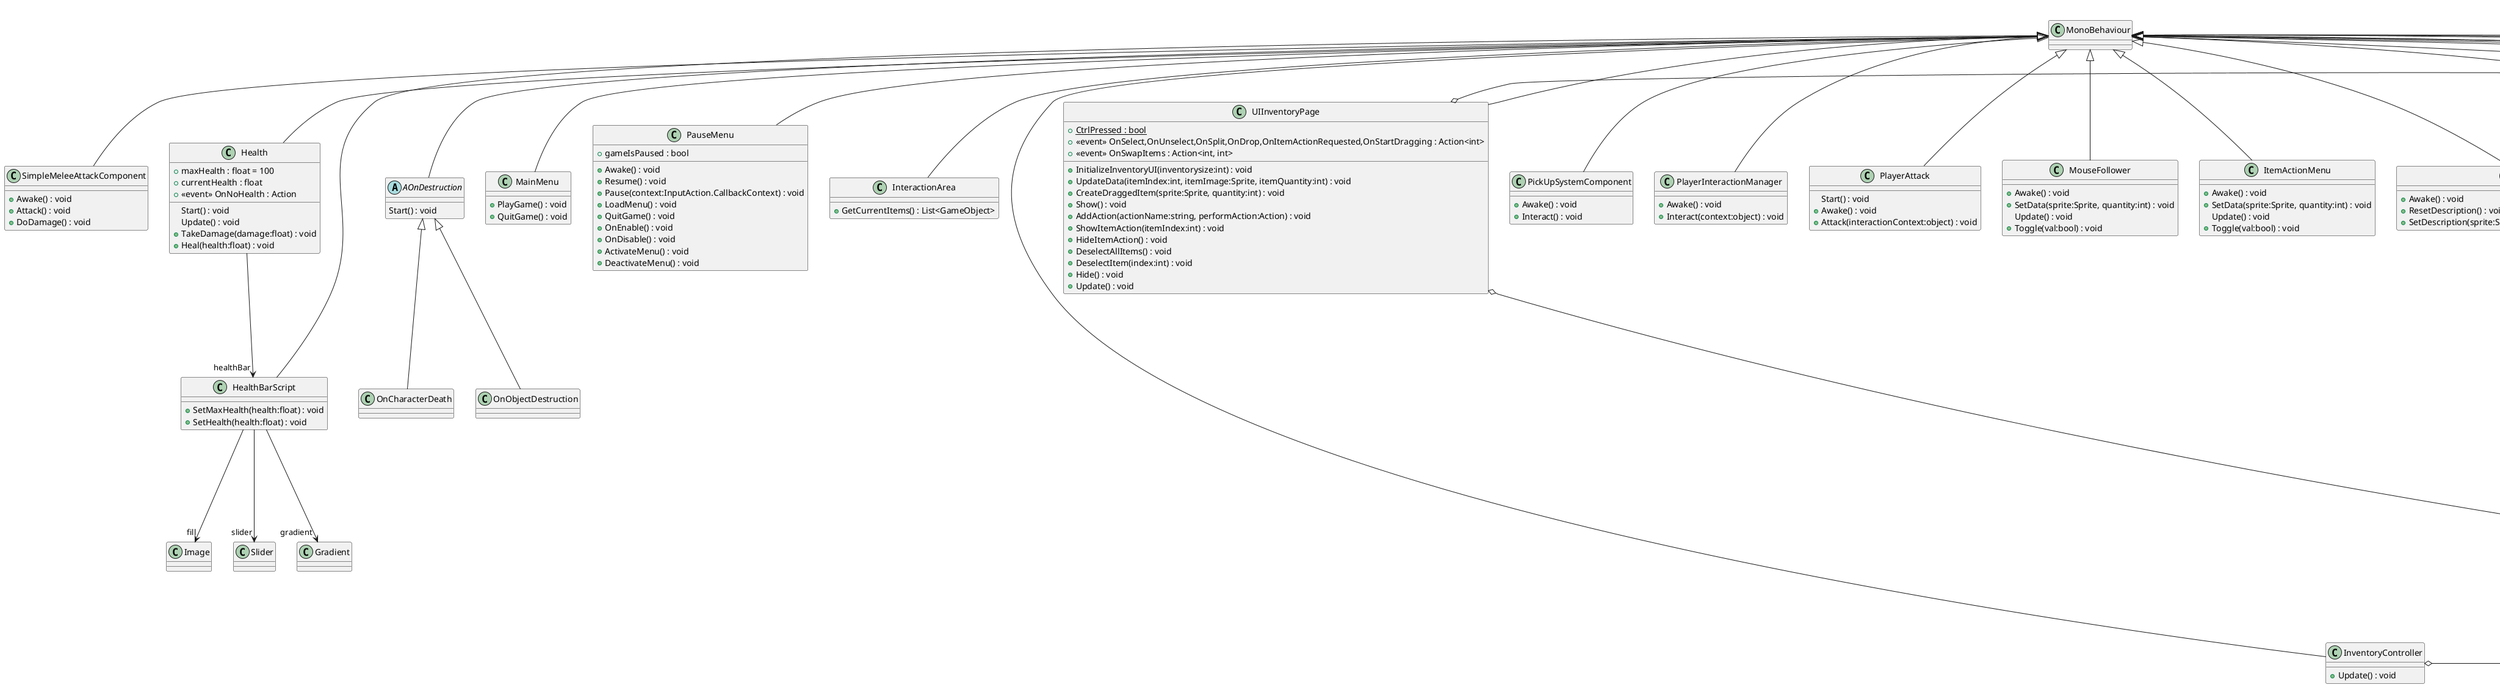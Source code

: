 @startuml
class Utils <<static>> {
    + {static} HideIfClickedOutside(panel:GameObject) : void
    + {static} PositionBetween(v1:Vector3, v2:Vector3, percentage:float) : Vector3
}
class SpriteMaskController {
    + Awake() : void
    + Update() : void
    + OnTriggerEnter2D(collision:Collider2D) : void
    + OnTriggerExit2D(collision:Collider2D) : void
}
MonoBehaviour <|-- SpriteMaskController
class InteractiveObject {
    + ShowHighlight() : void
    + HideHighlight() : void
}
MonoBehaviour <|-- InteractiveObject
class AttachToObject {
    + FixedUpdate() : void
}
MonoBehaviour <|-- AttachToObject
class "@PlayerInput" <<partial>> {
    + @PlayerInput()
    + Dispose() : void
    + bindingMask : InputBinding? <<get>> <<set>>
    + devices : ReadOnlyArray<InputDevice>? <<get>> <<set>>
    + Contains(action:InputAction) : bool
    + GetEnumerator() : IEnumerator<InputAction>
    GetEnumerator() : IEnumerator
    + Enable() : void
    + Disable() : void
    + FindAction(actionNameOrId:string, throwIfNotFound:bool) : InputAction
    + FindBinding(bindingMask:InputBinding, action:InputAction) : int
}
class "ReadOnlyArray`1"<T> {
}
class "IEnumerable`1"<T> {
}
class PlayerActions <<struct>> {
    + PlayerActions(wrapper:@PlayerInput)
    + Get() : InputActionMap
    + Enable() : void
    + Disable() : void
    + enabled : bool <<get>>
    + SetCallbacks(instance:IPlayerActions) : void
}
class MenuActions <<struct>> {
    + MenuActions(wrapper:@PlayerInput)
    + Get() : InputActionMap
    + Enable() : void
    + Disable() : void
    + enabled : bool <<get>>
    + SetCallbacks(instance:IMenuActions) : void
}
interface IPlayerActions {
    OnMove(context:InputAction.CallbackContext) : void
    OnInteract(context:InputAction.CallbackContext) : void
}
interface IMenuActions {
    OnEscape(context:InputAction.CallbackContext) : void
}
IInputActionCollection2 <|-- "@PlayerInput"
IDisposable <|-- "@PlayerInput"
"@PlayerInput" --> "asset" InputActionAsset
"@PlayerInput" --> "controlSchemes<InputControlScheme>" "ReadOnlyArray`1"
"@PlayerInput" --> "bindings<InputBinding>" "IEnumerable`1"
"@PlayerInput" --> "@Player" PlayerActions
"@PlayerInput" --> "@Menu" MenuActions
"@PlayerInput" --> "KeyboardMouseScheme" InputControlScheme
"@PlayerInput" --> "GamepadScheme" InputControlScheme
"@PlayerInput" --> "TouchScheme" InputControlScheme
"@PlayerInput" --> "JoystickScheme" InputControlScheme
"@PlayerInput" --> "XRScheme" InputControlScheme
"@PlayerInput" +-- PlayerActions
PlayerActions --> "@Move" InputAction
PlayerActions --> "@Interact" InputAction
"@PlayerInput" +-- MenuActions
MenuActions --> "@Escape" InputAction
"@PlayerInput" +-- IPlayerActions
"@PlayerInput" +-- IMenuActions
class GlobalConstants {
    + {static} <<readonly>> PLAYER_IDLE_ANIMATION_TRIGGER : string = "player_idle_animation_trigger"
    + {static} <<readonly>> PLAYER_WALK_DOWN_ANIMATION_TRIGGER : string = "player_walk_down_animation_trigger"
    + {static} <<readonly>> PLAYER_WALK_UP_ANIMATION_TRIGGER : string = "player_walk_up_animation_trigger"
    + {static} <<readonly>> PLAYER_WALK_SIDE_ANIMATION_TRIGGER : string = "player_walk_side_animation_trigger"
}
ScriptableObject <|-- GlobalConstants
class EnemyGhostController {
    + Start() : void
    + Update() : void
    + RunAway() : void
    + FixedUpdate() : void
}
MonoBehaviour <|-- EnemyGhostController
EnemyGhostController --> "target" GameObject
EnemyGhostController --> "animator" Animator
class DetectionArea {
    +  <<event>> OnAreaEnter,OnAreaStay,OnAreaExit : Action<Collider2D> 
    + OnTriggerEnter2D(collision:Collider2D) : void
    + OnTriggerStay2D(collision:Collider2D) : void
    + OnTriggerExit2D(collision:Collider2D) : void
}
MonoBehaviour <|-- DetectionArea
class SimpleMeleeAttackComponent {
    + Awake() : void
    + Attack() : void
    + DoDamage() : void
}
MonoBehaviour <|-- SimpleMeleeAttackComponent
class HealthBarScript {
    + SetMaxHealth(health:float) : void
    + SetHealth(health:float) : void
}
MonoBehaviour <|-- HealthBarScript
HealthBarScript --> "slider" Slider
HealthBarScript --> "gradient" Gradient
HealthBarScript --> "fill" Image
class OnObjectDestruction {
}
AOnDestruction <|-- OnObjectDestruction
abstract class AOnDestruction {
    Start() : void
}
MonoBehaviour <|-- AOnDestruction
class Health {
    + maxHealth : float = 100
    + currentHealth : float
    +  <<event>> OnNoHealth : Action 
    Start() : void
    Update() : void
    + TakeDamage(damage:float) : void
    + Heal(health:float) : void
}
MonoBehaviour <|-- Health
Health --> "healthBar" HealthBarScript
class OnCharacterDeath {
}
AOnDestruction <|-- OnCharacterDeath
class MainMenu {
    + PlayGame() : void
    + QuitGame() : void
}
MonoBehaviour <|-- MainMenu
class PauseMenu {
    + gameIsPaused : bool
    + Awake() : void
    + Resume() : void
    + Pause(context:InputAction.CallbackContext) : void
    + LoadMenu() : void
    + QuitGame() : void
    + OnEnable() : void
    + OnDisable() : void
    + ActivateMenu() : void
    + DeactivateMenu() : void
}
MonoBehaviour <|-- PauseMenu
interface IInteraction {
    + Interact(context:object) : void
}
interface "IInteractionInvoker`1"<T> {
    +  <<event>> OnInteraction : Action<T> 
}
class InteractionArea {
    + GetCurrentItems() : List<GameObject>
}
MonoBehaviour <|-- InteractionArea
class PickableItemObject {
    + Quantity : int <<get>> <<set>> = 1
    + DestroyItem() : void
}
MonoBehaviour <|-- PickableItemObject
PickableItemObject --> "InventoryItem" ItemSO
class InventoryController {
    + Update() : void
}
class "List`1"<T> {
}
MonoBehaviour <|-- InventoryController
InventoryController o-> "initialItems<InventoryItem>" "List`1"
class WieldObjectController {
}
MonoBehaviour <|-- WieldObjectController
WieldObjectController --> "wieldItem" InventoryItem
class PickUpSystemComponent {
    + Awake() : void
    + Interact() : void
}
MonoBehaviour <|-- PickUpSystemComponent
class PlayerControlledMovement {
    + moveSpeed : float = 100f
    +  <<event>> OnInteraction : Action<object> 
    + Start() : void
    + Awake() : void
    + OnEnable() : void
    + OnDisable() : void
    + Interact(context:InputAction.CallbackContext) : void
}
class "IInteractionInvoker`1"<T> {
}
MonoBehaviour <|-- PlayerControlledMovement
"IInteractionInvoker`1" "<object>" <|-- PlayerControlledMovement
PlayerControlledMovement --> "rb" Rigidbody2D
PlayerControlledMovement --> "animator" Animator
class PlayerInteractionManager {
    + Awake() : void
    + Interact(context:object) : void
}
MonoBehaviour <|-- PlayerInteractionManager
class PlayerAttack {
    Start() : void
    + Awake() : void
    + Attack(interactionContext:object) : void
}
MonoBehaviour <|-- PlayerAttack
class MouseFollower {
    + Awake() : void
    + SetData(sprite:Sprite, quantity:int) : void
    Update() : void
    + Toggle(val:bool) : void
}
MonoBehaviour <|-- MouseFollower
class ItemActionMenu {
    + Awake() : void
    + SetData(sprite:Sprite, quantity:int) : void
    Update() : void
    + Toggle(val:bool) : void
}
MonoBehaviour <|-- ItemActionMenu
class UIInventoryDescription {
    + Awake() : void
    + ResetDescription() : void
    + SetDescription(sprite:Sprite, itemName:string, itemDescription:string) : void
}
MonoBehaviour <|-- UIInventoryDescription
class UIInventoryItem {
    +  <<event>> OnItemClicked,OnItemDroppedOn,OnItemBeginDrag,OnItemEndDrag,OnRightMouseBtnClick : Action<UIInventoryItem> 
    + selected : bool = false
    + Awake() : void
    + ResetData() : void
    + Deselect() : void
    + SetData(sprite:Sprite, quantity:int) : void
    + Select() : void
    + OnPointerClick(eventData:PointerEventData) : void
    + OnEndDrag(eventData:PointerEventData) : void
    + OnBeginDrag(eventData:PointerEventData) : void
    + OnDrop(eventData:PointerEventData) : void
    + OnDrag(eventData:PointerEventData) : void
}
MonoBehaviour <|-- UIInventoryItem
IPointerClickHandler <|-- UIInventoryItem
IDragHandler <|-- UIInventoryItem
IBeginDragHandler <|-- UIInventoryItem
IEndDragHandler <|-- UIInventoryItem
IDropHandler <|-- UIInventoryItem
class UIInventoryPage {
    + {static} CtrlPressed : bool
    +  <<event>> OnSelect,OnUnselect,OnSplit,OnDrop,OnItemActionRequested,OnStartDragging : Action<int> 
    +  <<event>> OnSwapItems : Action<int, int> 
    + InitializeInventoryUI(inventorysize:int) : void
    + UpdateData(itemIndex:int, itemImage:Sprite, itemQuantity:int) : void
    + CreateDraggedItem(sprite:Sprite, quantity:int) : void
    + Show() : void
    + AddAction(actionName:string, performAction:Action) : void
    + ShowItemAction(itemIndex:int) : void
    + HideItemAction() : void
    + DeselectAllItems() : void
    + DeselectItem(index:int) : void
    + Hide() : void
    + Update() : void
}
class "List`1"<T> {
}
class "HashSet`1"<T> {
}
MonoBehaviour <|-- UIInventoryPage
UIInventoryPage o-> "listOfUIItems<UIInventoryItem>" "List`1"
UIInventoryPage o-> "currentlyPressedKeys<KeyCode>" "HashSet`1"
class ItemActionPanel {
    + AddButon(name:string, onClickAction:Action) : void
    + Toggle(val:bool) : void
    + RemoveOldButtons() : void
    + Update() : void
}
MonoBehaviour <|-- ItemActionPanel
abstract class ItemActionSO {
    + {abstract} PerformAction(input:ActionInput, itemState:List<ItemParameter>) : bool
}
ScriptableObject <|-- ItemActionSO
IItemAction <|-- ItemActionSO
abstract class ItemSO {
    + IsStackable : bool <<get>> <<set>>
    + ID : int <<get>>
    + MaxStackSize : int <<get>> <<set>> = 1
    + Name : string <<get>> <<set>>
    + Description : string <<get>> <<set>>
}
class ItemParameter <<struct>> {
    + value : float
    + Equals(other:ItemParameter) : bool
}
class ActionData {
    + actionName : string <<get>> <<protected set>>
}
class "List`1"<T> {
}
class "IEquatable`1"<T> {
}
ScriptableObject <|-- ItemSO
ItemSO --> "ItemImage" Sprite
ItemSO --> "DefaultParametersList<ItemParameter>" "List`1"
ItemSO --> "actionDatas<ActionData>" "List`1"
ItemSO --> "actionNames<string>" "List`1"
"IEquatable`1" "<ItemParameter>" <|-- ItemParameter
ItemParameter --> "itemParameter" ItemParameterSO
ActionData --> "action" ItemActionSO
class InventorySO {
    + Size : int <<get>> = 10
    +  <<event>> OnInventoryUpdated : Action<Dictionary<int, InventoryItem>> 
    + Initialize() : void
    + AddItem(item:ItemSO, quantity:int, itemState:List<ItemParameter>) : int
    + RemoveItem(itemIndex:int, amount:int) : void
    + AddItem(item:InventoryItem) : void
    + GetCurrentInventoryState() : Dictionary<int, InventoryItem>
    + GetItemAt(itemIndex:int) : InventoryItem
    + SplitItem(itemIndex:int) : void
    + SwapItems(itemIndex_1:int, itemIndex_2:int) : void
}
class InventoryItem <<struct>> {
    + quantity : int
    + IsEmpty : bool <<get>>
    + ChangeQuantity(newQuantity:int) : InventoryItem
    + {static} GetEmptyItem() : InventoryItem
}
class "List`1"<T> {
}
ScriptableObject <|-- InventorySO
InventoryItem --> "item" ItemSO
InventoryItem --> "itemState<ItemParameter>" "List`1"
class CommonItemSO {
    + Awake() : void
    + PerformAction(input:ActionInput, actionName:string) : bool
}
ItemSO <|-- CommonItemSO
IItemWithActions <|-- CommonItemSO
class ItemParameterSO {
    + ParameterName : string <<get>>
}
ScriptableObject <|-- ItemParameterSO
class ItemHealActionSO {
    + <<override>> PerformAction(input:ActionInput, itemState:List<ItemParameter>) : bool
}
ItemActionSO <|-- ItemHealActionSO
class ItemDropActionSO {
    + <<override>> PerformAction(input:ActionInput, itemState:List<ItemParameter>) : bool
}
ItemActionSO <|-- ItemDropActionSO
class ActionInput <<struct>> {
    + itemIndex : int
}
interface IItemAction {
    PerformAction(input:ActionInput, itemState:List<ItemParameter>) : bool
}
interface IItemWithActions {
    PerformAction(input:ActionInput, actionName:string) : bool
}
ActionInput --> "target" GameObject
ActionInput --> "inventory" InventorySO
@enduml
